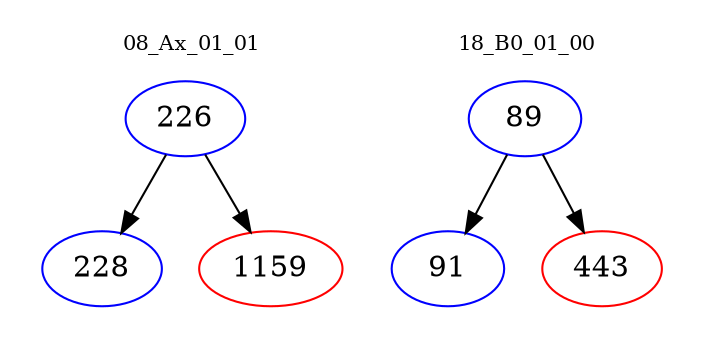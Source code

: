 digraph{
subgraph cluster_0 {
color = white
label = "08_Ax_01_01";
fontsize=10;
T0_226 [label="226", color="blue"]
T0_226 -> T0_228 [color="black"]
T0_228 [label="228", color="blue"]
T0_226 -> T0_1159 [color="black"]
T0_1159 [label="1159", color="red"]
}
subgraph cluster_1 {
color = white
label = "18_B0_01_00";
fontsize=10;
T1_89 [label="89", color="blue"]
T1_89 -> T1_91 [color="black"]
T1_91 [label="91", color="blue"]
T1_89 -> T1_443 [color="black"]
T1_443 [label="443", color="red"]
}
}
